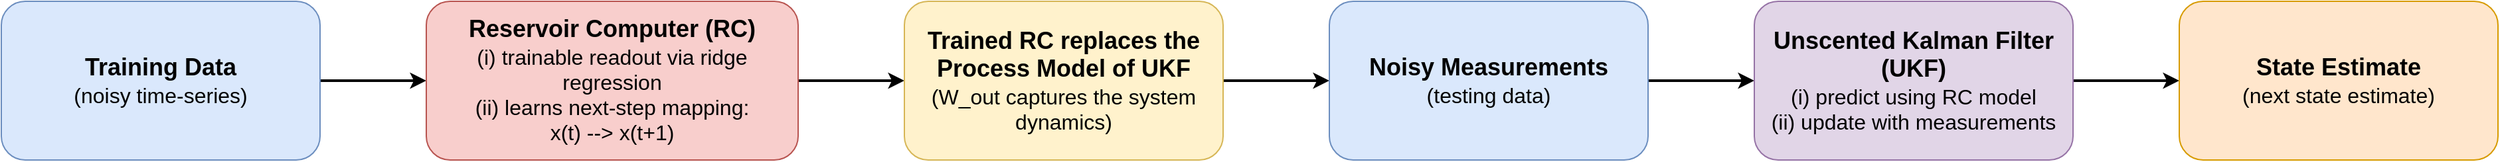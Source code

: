 <mxfile version="26.1.1">
  <diagram name="Page-1" id="ZpsPip6SqWItZNG1ySSo">
    <mxGraphModel dx="832" dy="1071" grid="1" gridSize="10" guides="1" tooltips="1" connect="1" arrows="1" fold="1" page="1" pageScale="1" pageWidth="850" pageHeight="1100" math="0" shadow="0">
      <root>
        <mxCell id="0" />
        <mxCell id="1" parent="0" />
        <mxCell id="yq3yHpw1mqcqgmIQFST--5" style="edgeStyle=orthogonalEdgeStyle;rounded=0;orthogonalLoop=1;jettySize=auto;html=1;entryX=0;entryY=0.5;entryDx=0;entryDy=0;strokeWidth=2;" edge="1" parent="1" source="yq3yHpw1mqcqgmIQFST--2" target="yq3yHpw1mqcqgmIQFST--4">
          <mxGeometry relative="1" as="geometry" />
        </mxCell>
        <mxCell id="yq3yHpw1mqcqgmIQFST--2" value="&lt;div&gt;&lt;font style=&quot;font-size: 18px;&quot;&gt;&lt;b&gt;Training Data&lt;/b&gt;&lt;/font&gt;&lt;/div&gt;&lt;div&gt;&lt;font size=&quot;3&quot;&gt;(noisy time-series)&lt;/font&gt;&lt;/div&gt;" style="rounded=1;whiteSpace=wrap;html=1;fillColor=#dae8fc;strokeColor=#6c8ebf;" vertex="1" parent="1">
          <mxGeometry x="80" y="280" width="240" height="120" as="geometry" />
        </mxCell>
        <mxCell id="yq3yHpw1mqcqgmIQFST--7" style="edgeStyle=orthogonalEdgeStyle;rounded=0;orthogonalLoop=1;jettySize=auto;html=1;entryX=0;entryY=0.5;entryDx=0;entryDy=0;strokeWidth=2;" edge="1" parent="1" source="yq3yHpw1mqcqgmIQFST--4" target="yq3yHpw1mqcqgmIQFST--6">
          <mxGeometry relative="1" as="geometry" />
        </mxCell>
        <mxCell id="yq3yHpw1mqcqgmIQFST--4" value="&lt;div&gt;&lt;font style=&quot;font-size: 18px;&quot;&gt;&lt;b&gt;Reservoir Computer (RC)&lt;/b&gt;&lt;/font&gt;&lt;/div&gt;&lt;div&gt;&lt;font size=&quot;3&quot;&gt;(i) trainable readout via ridge regression&lt;/font&gt;&lt;/div&gt;&lt;div&gt;&lt;font size=&quot;3&quot;&gt;(ii) learns next-step mapping:&lt;/font&gt;&lt;/div&gt;&lt;div&gt;&lt;font size=&quot;3&quot;&gt;x(t) --&amp;gt; x(t+1)&lt;/font&gt;&lt;/div&gt;" style="rounded=1;whiteSpace=wrap;html=1;fillColor=#f8cecc;strokeColor=#b85450;" vertex="1" parent="1">
          <mxGeometry x="400" y="280" width="280" height="120" as="geometry" />
        </mxCell>
        <mxCell id="yq3yHpw1mqcqgmIQFST--9" style="edgeStyle=orthogonalEdgeStyle;rounded=0;orthogonalLoop=1;jettySize=auto;html=1;entryX=0;entryY=0.5;entryDx=0;entryDy=0;strokeWidth=2;" edge="1" parent="1" source="yq3yHpw1mqcqgmIQFST--6" target="yq3yHpw1mqcqgmIQFST--8">
          <mxGeometry relative="1" as="geometry" />
        </mxCell>
        <mxCell id="yq3yHpw1mqcqgmIQFST--6" value="&lt;div&gt;&lt;font style=&quot;font-size: 18px;&quot;&gt;&lt;b&gt;Trained RC replaces the Process Model of UKF&lt;/b&gt;&lt;/font&gt;&lt;/div&gt;&lt;div&gt;&lt;font size=&quot;3&quot;&gt;(W_out captures the system dynamics)&lt;/font&gt;&lt;/div&gt;" style="rounded=1;whiteSpace=wrap;html=1;fillColor=#fff2cc;strokeColor=#d6b656;" vertex="1" parent="1">
          <mxGeometry x="760" y="280" width="240" height="120" as="geometry" />
        </mxCell>
        <mxCell id="yq3yHpw1mqcqgmIQFST--11" style="edgeStyle=orthogonalEdgeStyle;rounded=0;orthogonalLoop=1;jettySize=auto;html=1;entryX=0;entryY=0.5;entryDx=0;entryDy=0;strokeWidth=2;" edge="1" parent="1" source="yq3yHpw1mqcqgmIQFST--8" target="yq3yHpw1mqcqgmIQFST--10">
          <mxGeometry relative="1" as="geometry" />
        </mxCell>
        <mxCell id="yq3yHpw1mqcqgmIQFST--8" value="&lt;div&gt;&lt;font style=&quot;font-size: 18px;&quot;&gt;&lt;b&gt;Noisy Measurements&lt;/b&gt;&lt;/font&gt;&lt;/div&gt;&lt;div&gt;&lt;font size=&quot;3&quot;&gt;(testing data)&lt;/font&gt;&lt;/div&gt;" style="rounded=1;whiteSpace=wrap;html=1;fillColor=#dae8fc;strokeColor=#6c8ebf;" vertex="1" parent="1">
          <mxGeometry x="1080" y="280" width="240" height="120" as="geometry" />
        </mxCell>
        <mxCell id="yq3yHpw1mqcqgmIQFST--13" style="edgeStyle=orthogonalEdgeStyle;rounded=0;orthogonalLoop=1;jettySize=auto;html=1;entryX=0;entryY=0.5;entryDx=0;entryDy=0;strokeWidth=2;" edge="1" parent="1" source="yq3yHpw1mqcqgmIQFST--10" target="yq3yHpw1mqcqgmIQFST--12">
          <mxGeometry relative="1" as="geometry" />
        </mxCell>
        <mxCell id="yq3yHpw1mqcqgmIQFST--10" value="&lt;div&gt;&lt;font style=&quot;font-size: 18px;&quot;&gt;&lt;b&gt;Unscented Kalman Filter (UKF)&lt;/b&gt;&lt;/font&gt;&lt;/div&gt;&lt;div&gt;&lt;font size=&quot;3&quot;&gt;(i) predict using RC model&lt;/font&gt;&lt;/div&gt;&lt;div&gt;&lt;font size=&quot;3&quot;&gt;(ii) update with measurements&lt;/font&gt;&lt;/div&gt;" style="rounded=1;whiteSpace=wrap;html=1;fillColor=#e1d5e7;strokeColor=#9673a6;" vertex="1" parent="1">
          <mxGeometry x="1400" y="280" width="240" height="120" as="geometry" />
        </mxCell>
        <mxCell id="yq3yHpw1mqcqgmIQFST--12" value="&lt;div&gt;&lt;font style=&quot;font-size: 18px;&quot;&gt;&lt;b&gt;State Estimate&lt;/b&gt;&lt;/font&gt;&lt;/div&gt;&lt;div&gt;&lt;font size=&quot;3&quot;&gt;(next state estimate)&lt;/font&gt;&lt;/div&gt;" style="rounded=1;whiteSpace=wrap;html=1;fillColor=#ffe6cc;strokeColor=#d79b00;" vertex="1" parent="1">
          <mxGeometry x="1720" y="280" width="240" height="120" as="geometry" />
        </mxCell>
      </root>
    </mxGraphModel>
  </diagram>
</mxfile>
